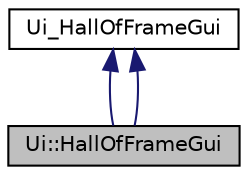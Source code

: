 digraph "Ui::HallOfFrameGui"
{
  edge [fontname="Helvetica",fontsize="10",labelfontname="Helvetica",labelfontsize="10"];
  node [fontname="Helvetica",fontsize="10",shape=record];
  Node2 [label="Ui::HallOfFrameGui",height=0.2,width=0.4,color="black", fillcolor="grey75", style="filled", fontcolor="black"];
  Node3 -> Node2 [dir="back",color="midnightblue",fontsize="10",style="solid",fontname="Helvetica"];
  Node3 [label="Ui_HallOfFrameGui",height=0.2,width=0.4,color="black", fillcolor="white", style="filled",URL="$class_ui___hall_of_frame_gui.html"];
  Node3 -> Node2 [dir="back",color="midnightblue",fontsize="10",style="solid",fontname="Helvetica"];
}
